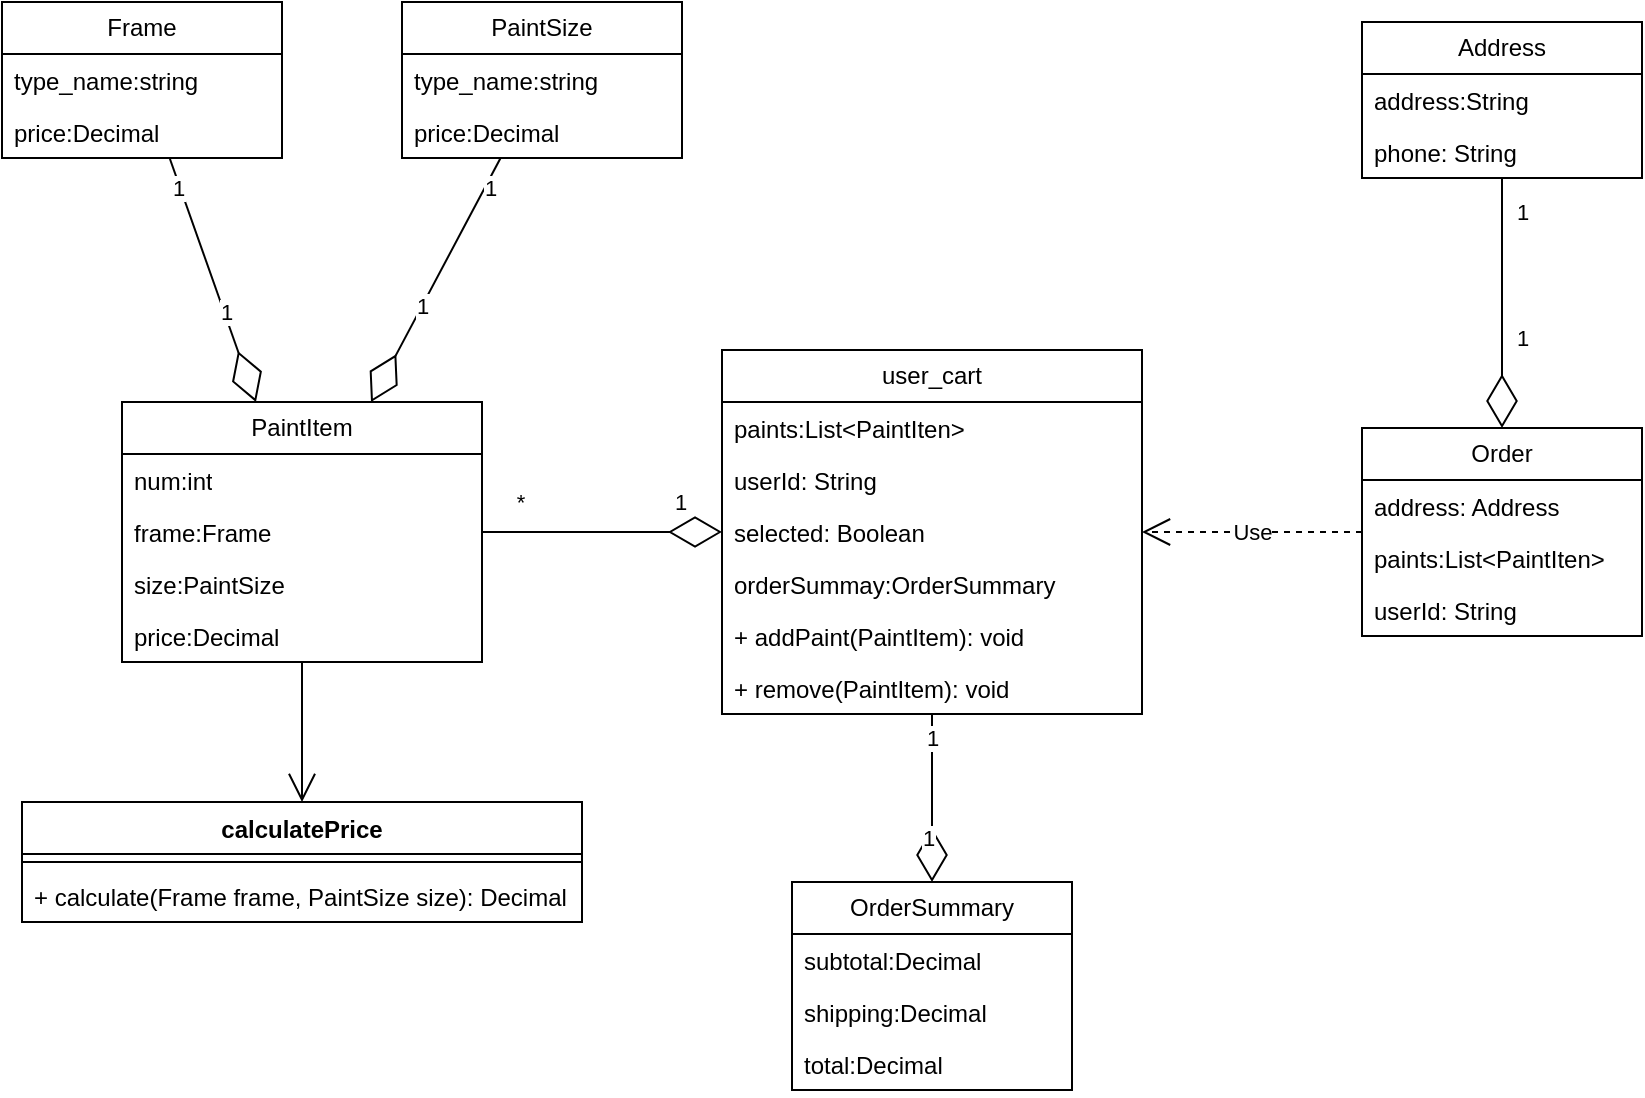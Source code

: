 <mxfile version="21.3.2" type="github">
  <diagram name="第 1 页" id="hnJGvBL3xxOrhPmkCJRv">
    <mxGraphModel dx="1674" dy="764" grid="1" gridSize="10" guides="1" tooltips="1" connect="1" arrows="1" fold="1" page="1" pageScale="1" pageWidth="827" pageHeight="1169" math="0" shadow="0">
      <root>
        <mxCell id="0" />
        <mxCell id="1" parent="0" />
        <mxCell id="ORkjWtwUSQEM9D3xqnx5-6" value="Frame" style="swimlane;fontStyle=0;childLayout=stackLayout;horizontal=1;startSize=26;fillColor=none;horizontalStack=0;resizeParent=1;resizeParentMax=0;resizeLast=0;collapsible=1;marginBottom=0;whiteSpace=wrap;html=1;" vertex="1" parent="1">
          <mxGeometry x="30" y="200" width="140" height="78" as="geometry" />
        </mxCell>
        <mxCell id="ORkjWtwUSQEM9D3xqnx5-7" value="type_name:string" style="text;strokeColor=none;fillColor=none;align=left;verticalAlign=top;spacingLeft=4;spacingRight=4;overflow=hidden;rotatable=0;points=[[0,0.5],[1,0.5]];portConstraint=eastwest;whiteSpace=wrap;html=1;" vertex="1" parent="ORkjWtwUSQEM9D3xqnx5-6">
          <mxGeometry y="26" width="140" height="26" as="geometry" />
        </mxCell>
        <mxCell id="ORkjWtwUSQEM9D3xqnx5-8" value="price:Decimal" style="text;strokeColor=none;fillColor=none;align=left;verticalAlign=top;spacingLeft=4;spacingRight=4;overflow=hidden;rotatable=0;points=[[0,0.5],[1,0.5]];portConstraint=eastwest;whiteSpace=wrap;html=1;" vertex="1" parent="ORkjWtwUSQEM9D3xqnx5-6">
          <mxGeometry y="52" width="140" height="26" as="geometry" />
        </mxCell>
        <mxCell id="ORkjWtwUSQEM9D3xqnx5-10" value="PaintSize" style="swimlane;fontStyle=0;childLayout=stackLayout;horizontal=1;startSize=26;fillColor=none;horizontalStack=0;resizeParent=1;resizeParentMax=0;resizeLast=0;collapsible=1;marginBottom=0;whiteSpace=wrap;html=1;" vertex="1" parent="1">
          <mxGeometry x="230" y="200" width="140" height="78" as="geometry" />
        </mxCell>
        <mxCell id="ORkjWtwUSQEM9D3xqnx5-11" value="type_name:string" style="text;strokeColor=none;fillColor=none;align=left;verticalAlign=top;spacingLeft=4;spacingRight=4;overflow=hidden;rotatable=0;points=[[0,0.5],[1,0.5]];portConstraint=eastwest;whiteSpace=wrap;html=1;" vertex="1" parent="ORkjWtwUSQEM9D3xqnx5-10">
          <mxGeometry y="26" width="140" height="26" as="geometry" />
        </mxCell>
        <mxCell id="ORkjWtwUSQEM9D3xqnx5-12" value="price:Decimal" style="text;strokeColor=none;fillColor=none;align=left;verticalAlign=top;spacingLeft=4;spacingRight=4;overflow=hidden;rotatable=0;points=[[0,0.5],[1,0.5]];portConstraint=eastwest;whiteSpace=wrap;html=1;" vertex="1" parent="ORkjWtwUSQEM9D3xqnx5-10">
          <mxGeometry y="52" width="140" height="26" as="geometry" />
        </mxCell>
        <mxCell id="ORkjWtwUSQEM9D3xqnx5-13" value="PaintItem" style="swimlane;fontStyle=0;childLayout=stackLayout;horizontal=1;startSize=26;fillColor=none;horizontalStack=0;resizeParent=1;resizeParentMax=0;resizeLast=0;collapsible=1;marginBottom=0;whiteSpace=wrap;html=1;" vertex="1" parent="1">
          <mxGeometry x="90" y="400" width="180" height="130" as="geometry" />
        </mxCell>
        <mxCell id="ORkjWtwUSQEM9D3xqnx5-14" value="num:int" style="text;strokeColor=none;fillColor=none;align=left;verticalAlign=top;spacingLeft=4;spacingRight=4;overflow=hidden;rotatable=0;points=[[0,0.5],[1,0.5]];portConstraint=eastwest;whiteSpace=wrap;html=1;" vertex="1" parent="ORkjWtwUSQEM9D3xqnx5-13">
          <mxGeometry y="26" width="180" height="26" as="geometry" />
        </mxCell>
        <mxCell id="ORkjWtwUSQEM9D3xqnx5-15" value="frame:Frame" style="text;strokeColor=none;fillColor=none;align=left;verticalAlign=top;spacingLeft=4;spacingRight=4;overflow=hidden;rotatable=0;points=[[0,0.5],[1,0.5]];portConstraint=eastwest;whiteSpace=wrap;html=1;" vertex="1" parent="ORkjWtwUSQEM9D3xqnx5-13">
          <mxGeometry y="52" width="180" height="26" as="geometry" />
        </mxCell>
        <mxCell id="ORkjWtwUSQEM9D3xqnx5-16" value="size:PaintSize" style="text;strokeColor=none;fillColor=none;align=left;verticalAlign=top;spacingLeft=4;spacingRight=4;overflow=hidden;rotatable=0;points=[[0,0.5],[1,0.5]];portConstraint=eastwest;whiteSpace=wrap;html=1;" vertex="1" parent="ORkjWtwUSQEM9D3xqnx5-13">
          <mxGeometry y="78" width="180" height="26" as="geometry" />
        </mxCell>
        <mxCell id="ORkjWtwUSQEM9D3xqnx5-73" value="price:Decimal" style="text;strokeColor=none;fillColor=none;align=left;verticalAlign=top;spacingLeft=4;spacingRight=4;overflow=hidden;rotatable=0;points=[[0,0.5],[1,0.5]];portConstraint=eastwest;whiteSpace=wrap;html=1;" vertex="1" parent="ORkjWtwUSQEM9D3xqnx5-13">
          <mxGeometry y="104" width="180" height="26" as="geometry" />
        </mxCell>
        <mxCell id="ORkjWtwUSQEM9D3xqnx5-19" value="user_cart" style="swimlane;fontStyle=0;childLayout=stackLayout;horizontal=1;startSize=26;fillColor=none;horizontalStack=0;resizeParent=1;resizeParentMax=0;resizeLast=0;collapsible=1;marginBottom=0;whiteSpace=wrap;html=1;" vertex="1" parent="1">
          <mxGeometry x="390" y="374" width="210" height="182" as="geometry" />
        </mxCell>
        <mxCell id="ORkjWtwUSQEM9D3xqnx5-20" value="paints:List&amp;lt;PaintIten&amp;gt;" style="text;strokeColor=none;fillColor=none;align=left;verticalAlign=top;spacingLeft=4;spacingRight=4;overflow=hidden;rotatable=0;points=[[0,0.5],[1,0.5]];portConstraint=eastwest;whiteSpace=wrap;html=1;" vertex="1" parent="ORkjWtwUSQEM9D3xqnx5-19">
          <mxGeometry y="26" width="210" height="26" as="geometry" />
        </mxCell>
        <mxCell id="ORkjWtwUSQEM9D3xqnx5-21" value="userId: String" style="text;strokeColor=none;fillColor=none;align=left;verticalAlign=top;spacingLeft=4;spacingRight=4;overflow=hidden;rotatable=0;points=[[0,0.5],[1,0.5]];portConstraint=eastwest;whiteSpace=wrap;html=1;" vertex="1" parent="ORkjWtwUSQEM9D3xqnx5-19">
          <mxGeometry y="52" width="210" height="26" as="geometry" />
        </mxCell>
        <mxCell id="ORkjWtwUSQEM9D3xqnx5-29" value="selected: Boolean" style="text;strokeColor=none;fillColor=none;align=left;verticalAlign=top;spacingLeft=4;spacingRight=4;overflow=hidden;rotatable=0;points=[[0,0.5],[1,0.5]];portConstraint=eastwest;whiteSpace=wrap;html=1;" vertex="1" parent="ORkjWtwUSQEM9D3xqnx5-19">
          <mxGeometry y="78" width="210" height="26" as="geometry" />
        </mxCell>
        <mxCell id="ORkjWtwUSQEM9D3xqnx5-28" value="orderSummay:OrderSummary" style="text;strokeColor=none;fillColor=none;align=left;verticalAlign=top;spacingLeft=4;spacingRight=4;overflow=hidden;rotatable=0;points=[[0,0.5],[1,0.5]];portConstraint=eastwest;whiteSpace=wrap;html=1;" vertex="1" parent="ORkjWtwUSQEM9D3xqnx5-19">
          <mxGeometry y="104" width="210" height="26" as="geometry" />
        </mxCell>
        <mxCell id="ORkjWtwUSQEM9D3xqnx5-69" value="+ addPaint(PaintItem): void" style="text;strokeColor=none;fillColor=none;align=left;verticalAlign=top;spacingLeft=4;spacingRight=4;overflow=hidden;rotatable=0;points=[[0,0.5],[1,0.5]];portConstraint=eastwest;whiteSpace=wrap;html=1;" vertex="1" parent="ORkjWtwUSQEM9D3xqnx5-19">
          <mxGeometry y="130" width="210" height="26" as="geometry" />
        </mxCell>
        <mxCell id="ORkjWtwUSQEM9D3xqnx5-70" value="+ remove(PaintItem): void" style="text;strokeColor=none;fillColor=none;align=left;verticalAlign=top;spacingLeft=4;spacingRight=4;overflow=hidden;rotatable=0;points=[[0,0.5],[1,0.5]];portConstraint=eastwest;whiteSpace=wrap;html=1;" vertex="1" parent="ORkjWtwUSQEM9D3xqnx5-19">
          <mxGeometry y="156" width="210" height="26" as="geometry" />
        </mxCell>
        <mxCell id="ORkjWtwUSQEM9D3xqnx5-25" value="" style="endArrow=diamondThin;endFill=0;endSize=24;html=1;rounded=0;" edge="1" parent="1" source="ORkjWtwUSQEM9D3xqnx5-10" target="ORkjWtwUSQEM9D3xqnx5-13">
          <mxGeometry width="160" relative="1" as="geometry">
            <mxPoint x="310" y="560" as="sourcePoint" />
            <mxPoint x="470" y="560" as="targetPoint" />
          </mxGeometry>
        </mxCell>
        <mxCell id="ORkjWtwUSQEM9D3xqnx5-44" value="1" style="edgeLabel;html=1;align=center;verticalAlign=middle;resizable=0;points=[];" vertex="1" connectable="0" parent="ORkjWtwUSQEM9D3xqnx5-25">
          <mxGeometry x="-0.772" y="2" relative="1" as="geometry">
            <mxPoint as="offset" />
          </mxGeometry>
        </mxCell>
        <mxCell id="ORkjWtwUSQEM9D3xqnx5-45" value="1" style="edgeLabel;html=1;align=center;verticalAlign=middle;resizable=0;points=[];" vertex="1" connectable="0" parent="ORkjWtwUSQEM9D3xqnx5-25">
          <mxGeometry x="0.207" y="-1" relative="1" as="geometry">
            <mxPoint as="offset" />
          </mxGeometry>
        </mxCell>
        <mxCell id="ORkjWtwUSQEM9D3xqnx5-26" value="" style="endArrow=diamondThin;endFill=0;endSize=24;html=1;rounded=0;" edge="1" parent="1" source="ORkjWtwUSQEM9D3xqnx5-6" target="ORkjWtwUSQEM9D3xqnx5-13">
          <mxGeometry width="160" relative="1" as="geometry">
            <mxPoint x="180" y="610" as="sourcePoint" />
            <mxPoint x="340" y="610" as="targetPoint" />
          </mxGeometry>
        </mxCell>
        <mxCell id="ORkjWtwUSQEM9D3xqnx5-42" value="1" style="edgeLabel;html=1;align=center;verticalAlign=middle;resizable=0;points=[];" vertex="1" connectable="0" parent="ORkjWtwUSQEM9D3xqnx5-26">
          <mxGeometry x="-0.76" y="-1" relative="1" as="geometry">
            <mxPoint as="offset" />
          </mxGeometry>
        </mxCell>
        <mxCell id="ORkjWtwUSQEM9D3xqnx5-43" value="1" style="edgeLabel;html=1;align=center;verticalAlign=middle;resizable=0;points=[];" vertex="1" connectable="0" parent="ORkjWtwUSQEM9D3xqnx5-26">
          <mxGeometry x="0.267" y="1" relative="1" as="geometry">
            <mxPoint as="offset" />
          </mxGeometry>
        </mxCell>
        <mxCell id="ORkjWtwUSQEM9D3xqnx5-27" value="" style="endArrow=diamondThin;endFill=0;endSize=24;html=1;rounded=0;" edge="1" parent="1" source="ORkjWtwUSQEM9D3xqnx5-13" target="ORkjWtwUSQEM9D3xqnx5-19">
          <mxGeometry width="160" relative="1" as="geometry">
            <mxPoint x="470" y="590" as="sourcePoint" />
            <mxPoint x="630" y="590" as="targetPoint" />
          </mxGeometry>
        </mxCell>
        <mxCell id="ORkjWtwUSQEM9D3xqnx5-46" value="*" style="edgeLabel;html=1;align=center;verticalAlign=middle;resizable=0;points=[];" vertex="1" connectable="0" parent="ORkjWtwUSQEM9D3xqnx5-27">
          <mxGeometry x="-0.688" y="-2" relative="1" as="geometry">
            <mxPoint y="-17" as="offset" />
          </mxGeometry>
        </mxCell>
        <mxCell id="ORkjWtwUSQEM9D3xqnx5-47" value="1" style="edgeLabel;html=1;align=center;verticalAlign=middle;resizable=0;points=[];" vertex="1" connectable="0" parent="ORkjWtwUSQEM9D3xqnx5-27">
          <mxGeometry x="0.562" y="-4" relative="1" as="geometry">
            <mxPoint x="5" y="-19" as="offset" />
          </mxGeometry>
        </mxCell>
        <mxCell id="ORkjWtwUSQEM9D3xqnx5-34" value="OrderSummary" style="swimlane;fontStyle=0;childLayout=stackLayout;horizontal=1;startSize=26;fillColor=none;horizontalStack=0;resizeParent=1;resizeParentMax=0;resizeLast=0;collapsible=1;marginBottom=0;whiteSpace=wrap;html=1;" vertex="1" parent="1">
          <mxGeometry x="425" y="640" width="140" height="104" as="geometry" />
        </mxCell>
        <mxCell id="ORkjWtwUSQEM9D3xqnx5-35" value="subtotal:Decimal" style="text;strokeColor=none;fillColor=none;align=left;verticalAlign=top;spacingLeft=4;spacingRight=4;overflow=hidden;rotatable=0;points=[[0,0.5],[1,0.5]];portConstraint=eastwest;whiteSpace=wrap;html=1;" vertex="1" parent="ORkjWtwUSQEM9D3xqnx5-34">
          <mxGeometry y="26" width="140" height="26" as="geometry" />
        </mxCell>
        <mxCell id="ORkjWtwUSQEM9D3xqnx5-36" value="shipping:Decimal" style="text;strokeColor=none;fillColor=none;align=left;verticalAlign=top;spacingLeft=4;spacingRight=4;overflow=hidden;rotatable=0;points=[[0,0.5],[1,0.5]];portConstraint=eastwest;whiteSpace=wrap;html=1;" vertex="1" parent="ORkjWtwUSQEM9D3xqnx5-34">
          <mxGeometry y="52" width="140" height="26" as="geometry" />
        </mxCell>
        <mxCell id="ORkjWtwUSQEM9D3xqnx5-37" value="total:Decimal" style="text;strokeColor=none;fillColor=none;align=left;verticalAlign=top;spacingLeft=4;spacingRight=4;overflow=hidden;rotatable=0;points=[[0,0.5],[1,0.5]];portConstraint=eastwest;whiteSpace=wrap;html=1;" vertex="1" parent="ORkjWtwUSQEM9D3xqnx5-34">
          <mxGeometry y="78" width="140" height="26" as="geometry" />
        </mxCell>
        <mxCell id="ORkjWtwUSQEM9D3xqnx5-38" value="" style="endArrow=diamondThin;endFill=0;endSize=24;html=1;rounded=0;" edge="1" parent="1" source="ORkjWtwUSQEM9D3xqnx5-19" target="ORkjWtwUSQEM9D3xqnx5-34">
          <mxGeometry width="160" relative="1" as="geometry">
            <mxPoint x="20" y="610" as="sourcePoint" />
            <mxPoint x="180" y="610" as="targetPoint" />
          </mxGeometry>
        </mxCell>
        <mxCell id="ORkjWtwUSQEM9D3xqnx5-40" value="1" style="edgeLabel;html=1;align=center;verticalAlign=middle;resizable=0;points=[];" vertex="1" connectable="0" parent="ORkjWtwUSQEM9D3xqnx5-38">
          <mxGeometry x="0.48" y="-2" relative="1" as="geometry">
            <mxPoint as="offset" />
          </mxGeometry>
        </mxCell>
        <mxCell id="ORkjWtwUSQEM9D3xqnx5-41" value="1" style="edgeLabel;html=1;align=center;verticalAlign=middle;resizable=0;points=[];" vertex="1" connectable="0" parent="ORkjWtwUSQEM9D3xqnx5-38">
          <mxGeometry x="-0.72" relative="1" as="geometry">
            <mxPoint as="offset" />
          </mxGeometry>
        </mxCell>
        <mxCell id="ORkjWtwUSQEM9D3xqnx5-52" value="Address" style="swimlane;fontStyle=0;childLayout=stackLayout;horizontal=1;startSize=26;fillColor=none;horizontalStack=0;resizeParent=1;resizeParentMax=0;resizeLast=0;collapsible=1;marginBottom=0;whiteSpace=wrap;html=1;" vertex="1" parent="1">
          <mxGeometry x="710" y="210" width="140" height="78" as="geometry" />
        </mxCell>
        <mxCell id="ORkjWtwUSQEM9D3xqnx5-53" value="address:String" style="text;strokeColor=none;fillColor=none;align=left;verticalAlign=top;spacingLeft=4;spacingRight=4;overflow=hidden;rotatable=0;points=[[0,0.5],[1,0.5]];portConstraint=eastwest;whiteSpace=wrap;html=1;" vertex="1" parent="ORkjWtwUSQEM9D3xqnx5-52">
          <mxGeometry y="26" width="140" height="26" as="geometry" />
        </mxCell>
        <mxCell id="ORkjWtwUSQEM9D3xqnx5-54" value="phone: String" style="text;strokeColor=none;fillColor=none;align=left;verticalAlign=top;spacingLeft=4;spacingRight=4;overflow=hidden;rotatable=0;points=[[0,0.5],[1,0.5]];portConstraint=eastwest;whiteSpace=wrap;html=1;" vertex="1" parent="ORkjWtwUSQEM9D3xqnx5-52">
          <mxGeometry y="52" width="140" height="26" as="geometry" />
        </mxCell>
        <mxCell id="ORkjWtwUSQEM9D3xqnx5-56" value="" style="endArrow=diamondThin;endFill=0;endSize=24;html=1;rounded=0;" edge="1" parent="1" source="ORkjWtwUSQEM9D3xqnx5-52" target="ORkjWtwUSQEM9D3xqnx5-59">
          <mxGeometry width="160" relative="1" as="geometry">
            <mxPoint x="640" y="390" as="sourcePoint" />
            <mxPoint x="800" y="390" as="targetPoint" />
          </mxGeometry>
        </mxCell>
        <mxCell id="ORkjWtwUSQEM9D3xqnx5-57" value="1" style="edgeLabel;html=1;align=center;verticalAlign=middle;resizable=0;points=[];" vertex="1" connectable="0" parent="ORkjWtwUSQEM9D3xqnx5-56">
          <mxGeometry x="-0.733" y="1" relative="1" as="geometry">
            <mxPoint x="9" as="offset" />
          </mxGeometry>
        </mxCell>
        <mxCell id="ORkjWtwUSQEM9D3xqnx5-58" value="1" style="edgeLabel;html=1;align=center;verticalAlign=middle;resizable=0;points=[];" vertex="1" connectable="0" parent="ORkjWtwUSQEM9D3xqnx5-56">
          <mxGeometry x="0.274" y="5" relative="1" as="geometry">
            <mxPoint x="5" as="offset" />
          </mxGeometry>
        </mxCell>
        <mxCell id="ORkjWtwUSQEM9D3xqnx5-59" value="Order" style="swimlane;fontStyle=0;childLayout=stackLayout;horizontal=1;startSize=26;fillColor=none;horizontalStack=0;resizeParent=1;resizeParentMax=0;resizeLast=0;collapsible=1;marginBottom=0;whiteSpace=wrap;html=1;" vertex="1" parent="1">
          <mxGeometry x="710" y="413" width="140" height="104" as="geometry" />
        </mxCell>
        <mxCell id="ORkjWtwUSQEM9D3xqnx5-60" value="address: Address" style="text;strokeColor=none;fillColor=none;align=left;verticalAlign=top;spacingLeft=4;spacingRight=4;overflow=hidden;rotatable=0;points=[[0,0.5],[1,0.5]];portConstraint=eastwest;whiteSpace=wrap;html=1;" vertex="1" parent="ORkjWtwUSQEM9D3xqnx5-59">
          <mxGeometry y="26" width="140" height="26" as="geometry" />
        </mxCell>
        <mxCell id="ORkjWtwUSQEM9D3xqnx5-61" value="paints:List&amp;lt;PaintIten&amp;gt;" style="text;strokeColor=none;fillColor=none;align=left;verticalAlign=top;spacingLeft=4;spacingRight=4;overflow=hidden;rotatable=0;points=[[0,0.5],[1,0.5]];portConstraint=eastwest;whiteSpace=wrap;html=1;" vertex="1" parent="ORkjWtwUSQEM9D3xqnx5-59">
          <mxGeometry y="52" width="140" height="26" as="geometry" />
        </mxCell>
        <mxCell id="ORkjWtwUSQEM9D3xqnx5-62" value="userId: String" style="text;strokeColor=none;fillColor=none;align=left;verticalAlign=top;spacingLeft=4;spacingRight=4;overflow=hidden;rotatable=0;points=[[0,0.5],[1,0.5]];portConstraint=eastwest;whiteSpace=wrap;html=1;" vertex="1" parent="ORkjWtwUSQEM9D3xqnx5-59">
          <mxGeometry y="78" width="140" height="26" as="geometry" />
        </mxCell>
        <mxCell id="ORkjWtwUSQEM9D3xqnx5-63" value="Use" style="endArrow=open;endSize=12;dashed=1;html=1;rounded=0;" edge="1" parent="1" source="ORkjWtwUSQEM9D3xqnx5-59" target="ORkjWtwUSQEM9D3xqnx5-19">
          <mxGeometry width="160" relative="1" as="geometry">
            <mxPoint x="770" y="570" as="sourcePoint" />
            <mxPoint x="930" y="570" as="targetPoint" />
          </mxGeometry>
        </mxCell>
        <mxCell id="ORkjWtwUSQEM9D3xqnx5-66" value="calculatePrice" style="swimlane;fontStyle=1;align=center;verticalAlign=top;childLayout=stackLayout;horizontal=1;startSize=26;horizontalStack=0;resizeParent=1;resizeParentMax=0;resizeLast=0;collapsible=1;marginBottom=0;whiteSpace=wrap;html=1;" vertex="1" parent="1">
          <mxGeometry x="40" y="600" width="280" height="60" as="geometry" />
        </mxCell>
        <mxCell id="ORkjWtwUSQEM9D3xqnx5-68" value="" style="line;strokeWidth=1;fillColor=none;align=left;verticalAlign=middle;spacingTop=-1;spacingLeft=3;spacingRight=3;rotatable=0;labelPosition=right;points=[];portConstraint=eastwest;strokeColor=inherit;" vertex="1" parent="ORkjWtwUSQEM9D3xqnx5-66">
          <mxGeometry y="26" width="280" height="8" as="geometry" />
        </mxCell>
        <mxCell id="ORkjWtwUSQEM9D3xqnx5-74" value="+ calculate(Frame frame, PaintSize size): Decimal" style="text;strokeColor=none;fillColor=none;align=left;verticalAlign=top;spacingLeft=4;spacingRight=4;overflow=hidden;rotatable=0;points=[[0,0.5],[1,0.5]];portConstraint=eastwest;whiteSpace=wrap;html=1;" vertex="1" parent="ORkjWtwUSQEM9D3xqnx5-66">
          <mxGeometry y="34" width="280" height="26" as="geometry" />
        </mxCell>
        <mxCell id="ORkjWtwUSQEM9D3xqnx5-72" value="" style="endArrow=open;endFill=1;endSize=12;html=1;rounded=0;" edge="1" parent="1" source="ORkjWtwUSQEM9D3xqnx5-13" target="ORkjWtwUSQEM9D3xqnx5-66">
          <mxGeometry width="160" relative="1" as="geometry">
            <mxPoint x="-40" y="560" as="sourcePoint" />
            <mxPoint x="120" y="560" as="targetPoint" />
          </mxGeometry>
        </mxCell>
      </root>
    </mxGraphModel>
  </diagram>
</mxfile>
